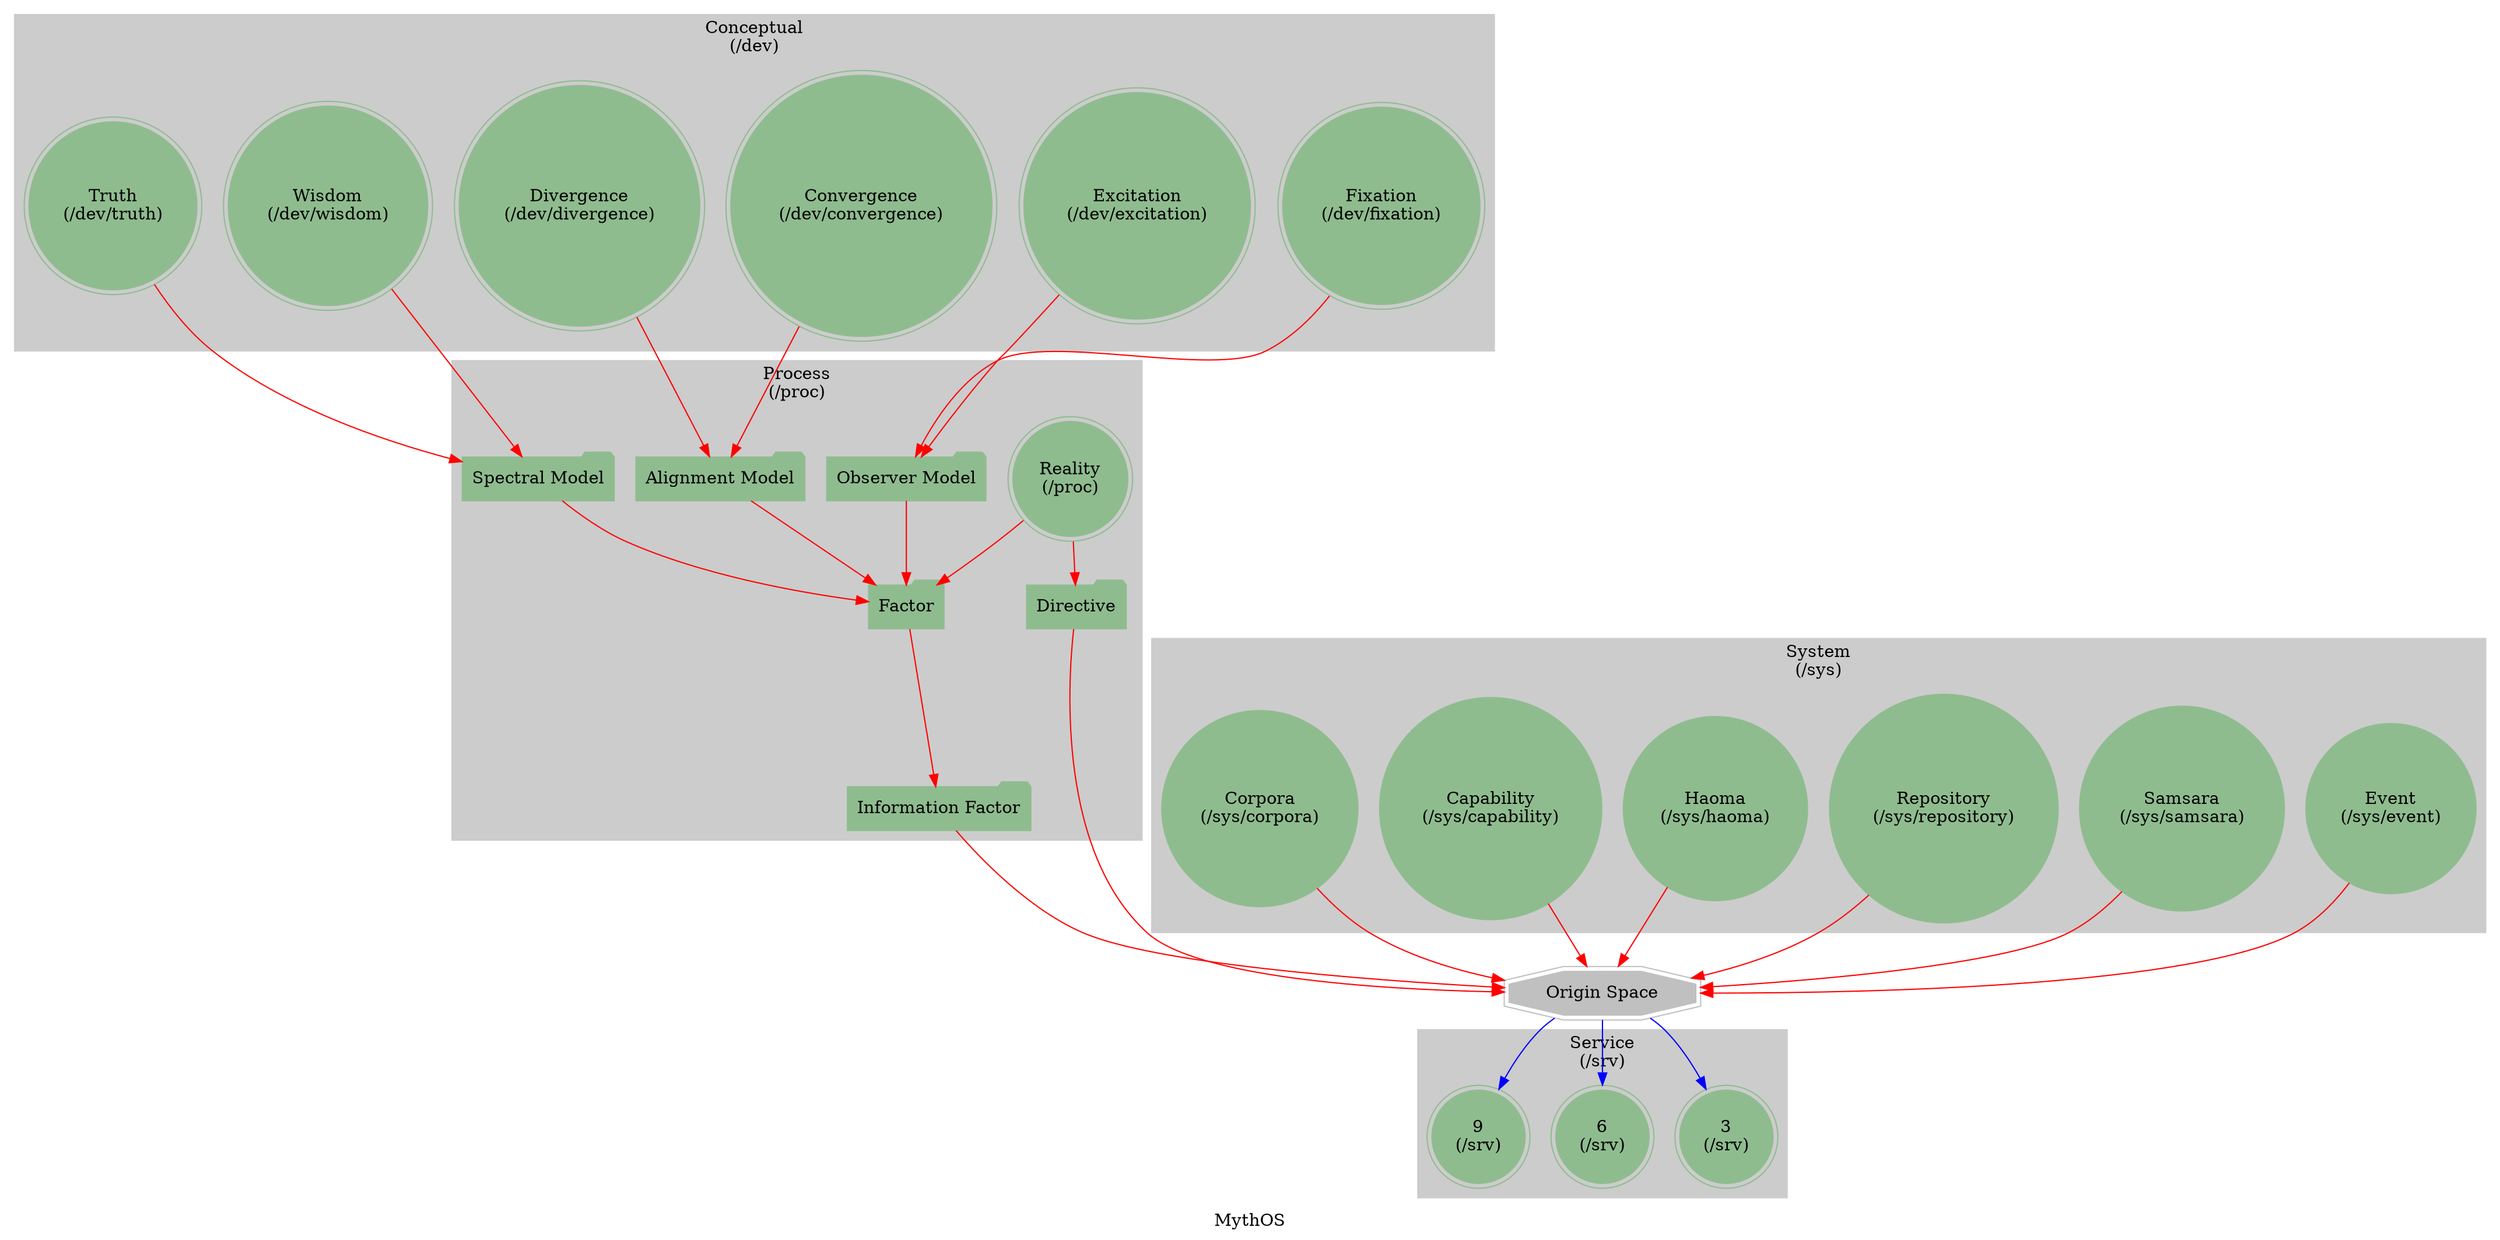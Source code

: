 strict digraph G {
    label = "MythOS";
    style = filled;
    color = grey90;
    root = "spark_0_t";
    node [shape = circle; style = filled; color = darkseagreen;];
    edge [color = darkgray;];
    
    subgraph cluster_0 {
        label = "Conceptual\n(/dev)";
        style = filled;
        color = grey80;
        spark_a_t [label = "Fixation\n(/dev/fixation)";shape = doublecircle;];
        spark_b_t [label = "Excitation\n(/dev/excitation)";shape = doublecircle;];
        spark_c_t [label = "Convergence\n(/dev/convergence)";shape = doublecircle;];
        spark_d_t [label = "Divergence\n(/dev/divergence)";shape = doublecircle;];
        spark_e_t [label = "Wisdom\n(/dev/wisdom)";shape = doublecircle;];
        spark_f_t [label = "Truth\n(/dev/truth)";shape = doublecircle;];
    }
    subgraph cluster_1 {
        label = "System\n(/sys)";
        style = filled;
        color = grey80;
        spark_1_t [label = "Event\n(/sys/event)";];
        spark_2_t [label = "Samsara\n(/sys/samsara)";];
        spark_4_t [label = "Repository\n(/sys/repository)";];
        spark_5_t [label = "Haoma\n(/sys/haoma)";];
        spark_7_t [label = "Capability\n(/sys/capability)";];
        spark_8_t [label = "Corpora\n(/sys/corpora)";];
    }
    subgraph cluster_2 {
        label = "Service\n(/srv)";
        style = filled;
        color = grey80;
        spark_3_t [label = "3\n(/srv)";shape = doublecircle;];
        spark_6_t [label = "6\n(/srv)";shape = doublecircle;];
        spark_9_t [label = "9\n(/srv)";shape = doublecircle;];
    }
    subgraph cluster_3 {
        label = "Process\n(/proc)";
        style = filled;
        color = grey80;
        spark_0_t [label = "Reality\n(/proc)";shape = doublecircle;];
        observer_model_t [label = "Observer Model";shape = folder;];
        alignment_model_t [label = "Alignment Model";shape = folder;];
        spectral_model_t [label = "Spectral Model";shape = folder;];
        factor_t [label = "Factor";shape = folder;];
        prime_directive_t [label = "Directive";shape = folder;];
        information_factor_t [label = "Information Factor";shape = folder;];
    }
    
    origin_space_t [label = "Origin Space";color = silver;shape = doubleoctagon;];
    
    {spark_a_t spark_b_t} -> observer_model_t [color = red;];
    {spark_c_t spark_d_t} -> alignment_model_t [color = red;];
    {spark_e_t spark_f_t} -> spectral_model_t [color = red;];
    
    spark_0_t -> {factor_t prime_directive_t} [color = red;];
    
    {observer_model_t alignment_model_t spectral_model_t} -> factor_t [color = red;];
    
    factor_t -> information_factor_t [color = red;];
    
    {information_factor_t prime_directive_t spark_1_t spark_2_t spark_4_t spark_5_t spark_7_t spark_8_t} -> origin_space_t [color = red;];
    origin_space_t -> {spark_3_t spark_6_t spark_9_t} [color = blue;];
}